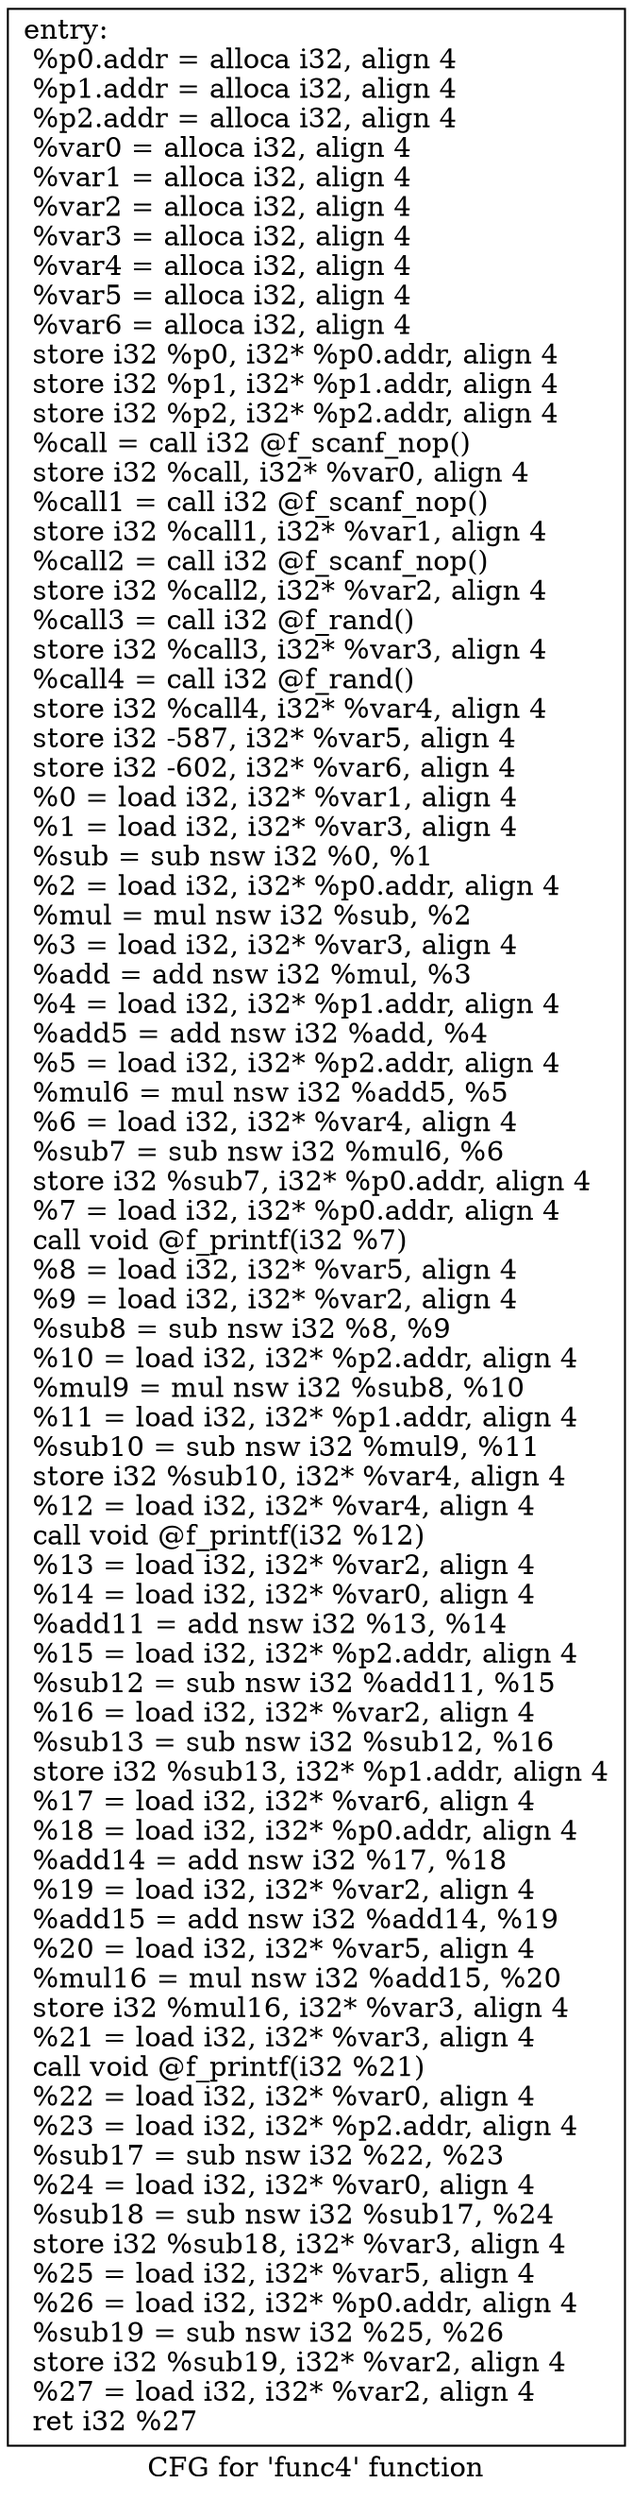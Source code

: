 digraph "CFG for 'func4' function" {
	label="CFG for 'func4' function";

	Node0x560364907c40 [shape=record,label="{entry:\l  %p0.addr = alloca i32, align 4\l  %p1.addr = alloca i32, align 4\l  %p2.addr = alloca i32, align 4\l  %var0 = alloca i32, align 4\l  %var1 = alloca i32, align 4\l  %var2 = alloca i32, align 4\l  %var3 = alloca i32, align 4\l  %var4 = alloca i32, align 4\l  %var5 = alloca i32, align 4\l  %var6 = alloca i32, align 4\l  store i32 %p0, i32* %p0.addr, align 4\l  store i32 %p1, i32* %p1.addr, align 4\l  store i32 %p2, i32* %p2.addr, align 4\l  %call = call i32 @f_scanf_nop()\l  store i32 %call, i32* %var0, align 4\l  %call1 = call i32 @f_scanf_nop()\l  store i32 %call1, i32* %var1, align 4\l  %call2 = call i32 @f_scanf_nop()\l  store i32 %call2, i32* %var2, align 4\l  %call3 = call i32 @f_rand()\l  store i32 %call3, i32* %var3, align 4\l  %call4 = call i32 @f_rand()\l  store i32 %call4, i32* %var4, align 4\l  store i32 -587, i32* %var5, align 4\l  store i32 -602, i32* %var6, align 4\l  %0 = load i32, i32* %var1, align 4\l  %1 = load i32, i32* %var3, align 4\l  %sub = sub nsw i32 %0, %1\l  %2 = load i32, i32* %p0.addr, align 4\l  %mul = mul nsw i32 %sub, %2\l  %3 = load i32, i32* %var3, align 4\l  %add = add nsw i32 %mul, %3\l  %4 = load i32, i32* %p1.addr, align 4\l  %add5 = add nsw i32 %add, %4\l  %5 = load i32, i32* %p2.addr, align 4\l  %mul6 = mul nsw i32 %add5, %5\l  %6 = load i32, i32* %var4, align 4\l  %sub7 = sub nsw i32 %mul6, %6\l  store i32 %sub7, i32* %p0.addr, align 4\l  %7 = load i32, i32* %p0.addr, align 4\l  call void @f_printf(i32 %7)\l  %8 = load i32, i32* %var5, align 4\l  %9 = load i32, i32* %var2, align 4\l  %sub8 = sub nsw i32 %8, %9\l  %10 = load i32, i32* %p2.addr, align 4\l  %mul9 = mul nsw i32 %sub8, %10\l  %11 = load i32, i32* %p1.addr, align 4\l  %sub10 = sub nsw i32 %mul9, %11\l  store i32 %sub10, i32* %var4, align 4\l  %12 = load i32, i32* %var4, align 4\l  call void @f_printf(i32 %12)\l  %13 = load i32, i32* %var2, align 4\l  %14 = load i32, i32* %var0, align 4\l  %add11 = add nsw i32 %13, %14\l  %15 = load i32, i32* %p2.addr, align 4\l  %sub12 = sub nsw i32 %add11, %15\l  %16 = load i32, i32* %var2, align 4\l  %sub13 = sub nsw i32 %sub12, %16\l  store i32 %sub13, i32* %p1.addr, align 4\l  %17 = load i32, i32* %var6, align 4\l  %18 = load i32, i32* %p0.addr, align 4\l  %add14 = add nsw i32 %17, %18\l  %19 = load i32, i32* %var2, align 4\l  %add15 = add nsw i32 %add14, %19\l  %20 = load i32, i32* %var5, align 4\l  %mul16 = mul nsw i32 %add15, %20\l  store i32 %mul16, i32* %var3, align 4\l  %21 = load i32, i32* %var3, align 4\l  call void @f_printf(i32 %21)\l  %22 = load i32, i32* %var0, align 4\l  %23 = load i32, i32* %p2.addr, align 4\l  %sub17 = sub nsw i32 %22, %23\l  %24 = load i32, i32* %var0, align 4\l  %sub18 = sub nsw i32 %sub17, %24\l  store i32 %sub18, i32* %var3, align 4\l  %25 = load i32, i32* %var5, align 4\l  %26 = load i32, i32* %p0.addr, align 4\l  %sub19 = sub nsw i32 %25, %26\l  store i32 %sub19, i32* %var2, align 4\l  %27 = load i32, i32* %var2, align 4\l  ret i32 %27\l}"];
}
